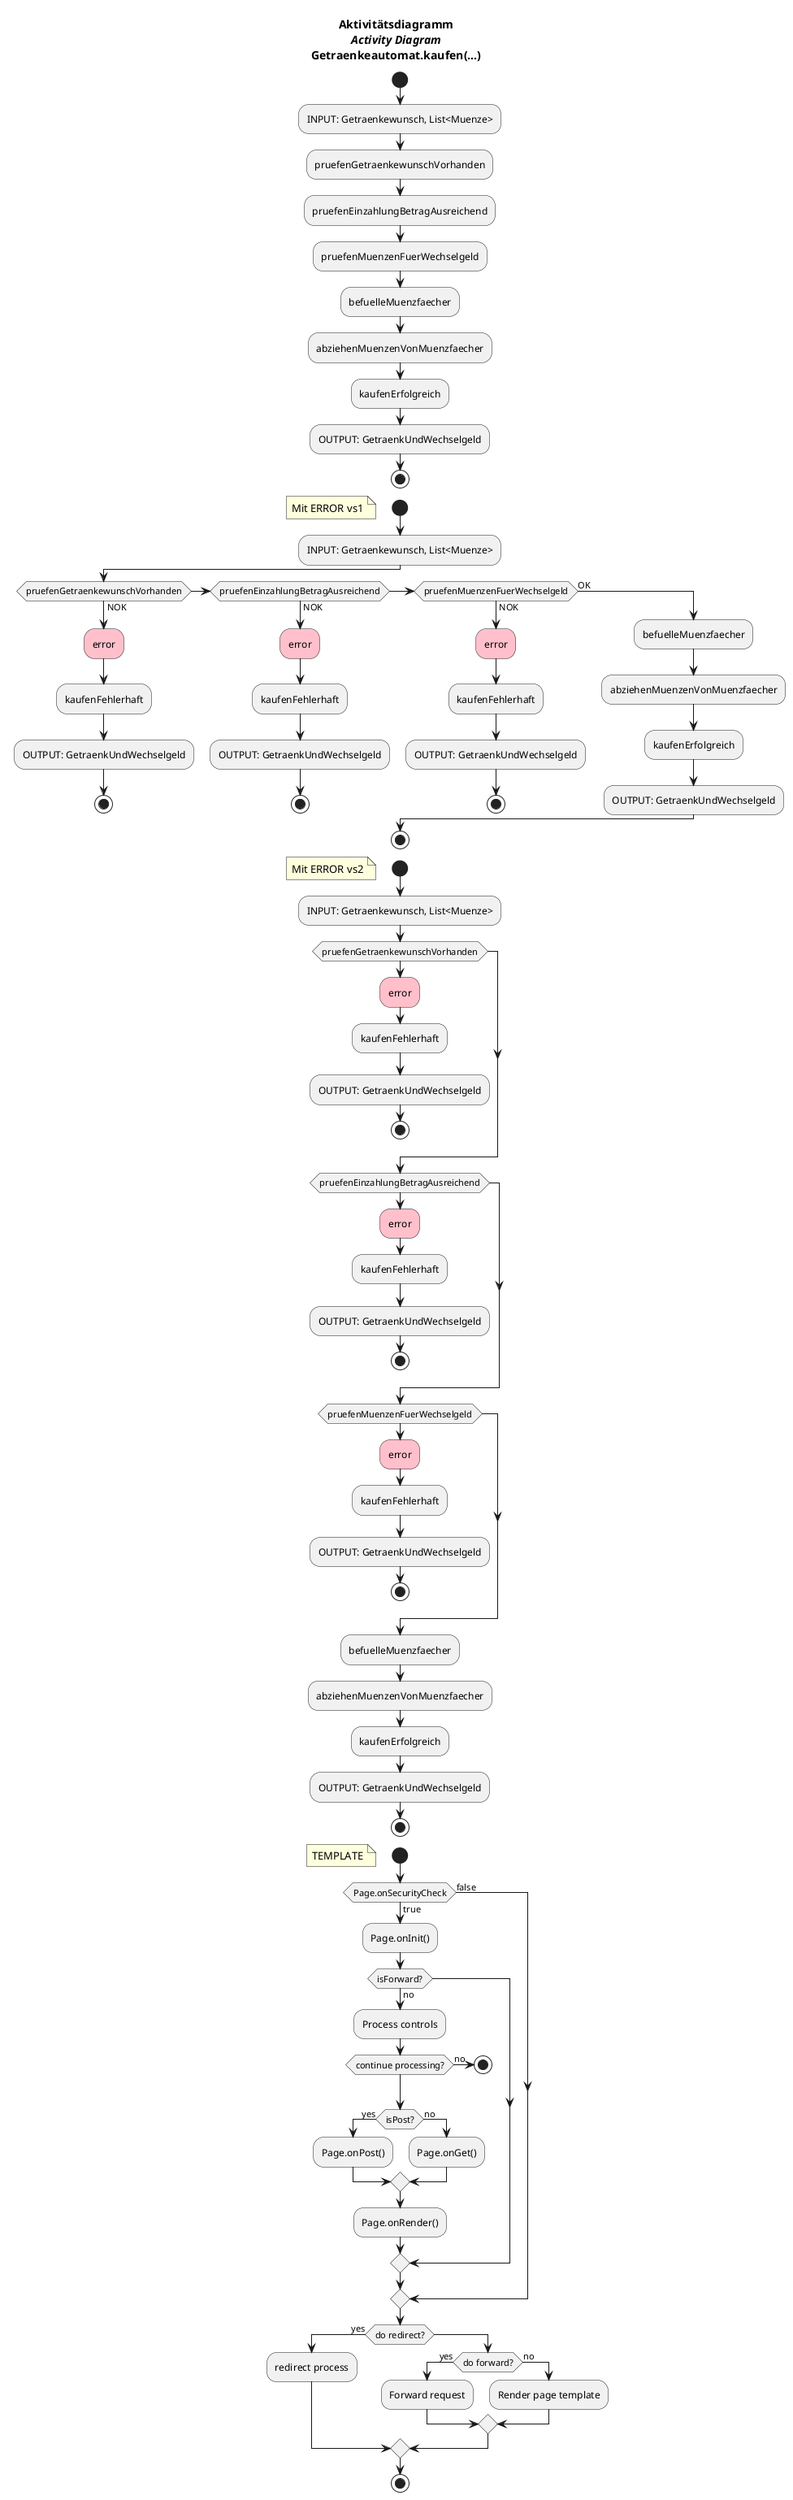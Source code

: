 @startuml
'https://plantuml.com/de/activity-diagram-legacy
'https://plantuml.com/activity-diagram-beta

title
 Aktivitätsdiagramm
 <i>Activity Diagram</i>
 Getraenkeautomat.kaufen(...)
end title

'======================================

start
:INPUT: Getraenkewunsch, List<Muenze>;
:pruefenGetraenkewunschVorhanden;
:pruefenEinzahlungBetragAusreichend;
:pruefenMuenzenFuerWechselgeld;
:befuelleMuenzfaecher;
:abziehenMuenzenVonMuenzfaecher;
:kaufenErfolgreich;
:OUTPUT: GetraenkUndWechselgeld;
stop

'======================================

start
floating note left: Mit ERROR vs1
:INPUT: Getraenkewunsch, List<Muenze>;
if (pruefenGetraenkewunschVorhanden) then (NOK)
#pink:error;
:kaufenFehlerhaft;
:OUTPUT: GetraenkUndWechselgeld;
stop

elseif (pruefenEinzahlungBetragAusreichend) then (NOK)
#pink:error;
:kaufenFehlerhaft;
:OUTPUT: GetraenkUndWechselgeld;
stop

elseif (pruefenMuenzenFuerWechselgeld) then (NOK)
#pink:error;
:kaufenFehlerhaft;
:OUTPUT: GetraenkUndWechselgeld;
stop

else (OK)
:befuelleMuenzfaecher;
:abziehenMuenzenVonMuenzfaecher;
:kaufenErfolgreich;
:OUTPUT: GetraenkUndWechselgeld;
endif
stop


'======================================

start
floating note left: Mit ERROR vs2
:INPUT: Getraenkewunsch, List<Muenze>;

if (pruefenGetraenkewunschVorhanden) then
#pink:error;
:kaufenFehlerhaft;
:OUTPUT: GetraenkUndWechselgeld;
stop
endif

if (pruefenEinzahlungBetragAusreichend) then
#pink:error;
:kaufenFehlerhaft;
:OUTPUT: GetraenkUndWechselgeld;
stop
endif

if (pruefenMuenzenFuerWechselgeld) then
#pink:error;
:kaufenFehlerhaft;
:OUTPUT: GetraenkUndWechselgeld;
stop
endif

:befuelleMuenzfaecher;
:abziehenMuenzenVonMuenzfaecher;
:kaufenErfolgreich;
:OUTPUT: GetraenkUndWechselgeld;
stop


'======================================

start
floating note left: TEMPLATE

if (Page.onSecurityCheck) then (true)
  :Page.onInit();
  if (isForward?) then (no)
    :Process controls;
    if (continue processing?) then (no)
      stop
    endif

    if (isPost?) then (yes)
      :Page.onPost();
    else (no)
      :Page.onGet();
    endif
    :Page.onRender();
  endif
else (false)
endif

if (do redirect?) then (yes)
  :redirect process;
else
  if (do forward?) then (yes)
    :Forward request;
  else (no)
    :Render page template;
  endif
endif

stop

@enduml